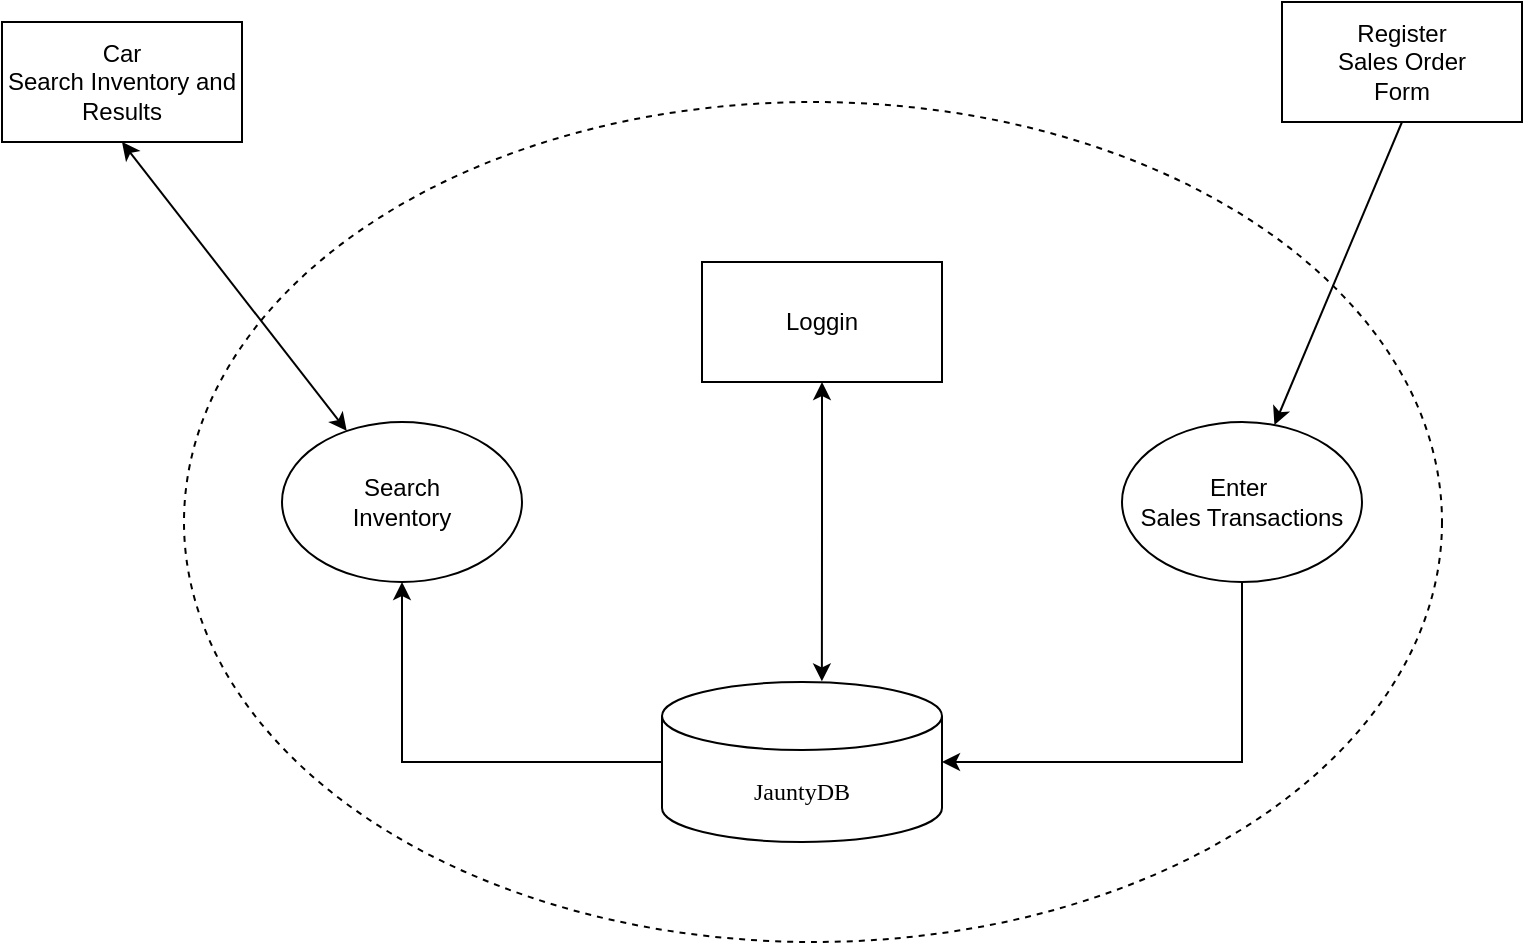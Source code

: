 <mxfile version="15.2.9" type="device" pages="2"><diagram id="PIuFO2e9MZ_XQSqahM5T" name="IFD"><mxGraphModel dx="897" dy="784" grid="1" gridSize="10" guides="1" tooltips="1" connect="1" arrows="1" fold="1" page="1" pageScale="1" pageWidth="827" pageHeight="1169" math="0" shadow="0"><root><mxCell id="6GgaxMZmYmKrV-v8yfwe-0"/><mxCell id="6GgaxMZmYmKrV-v8yfwe-1" parent="6GgaxMZmYmKrV-v8yfwe-0"/><mxCell id="6GgaxMZmYmKrV-v8yfwe-6" value="" style="ellipse;whiteSpace=wrap;html=1;fillColor=none;dashed=1;" parent="6GgaxMZmYmKrV-v8yfwe-1" vertex="1"><mxGeometry x="121" y="140" width="629" height="420" as="geometry"/></mxCell><mxCell id="6GgaxMZmYmKrV-v8yfwe-4" style="edgeStyle=orthogonalEdgeStyle;rounded=0;orthogonalLoop=1;jettySize=auto;html=1;" parent="6GgaxMZmYmKrV-v8yfwe-1" source="6GgaxMZmYmKrV-v8yfwe-2" target="6GgaxMZmYmKrV-v8yfwe-3" edge="1"><mxGeometry relative="1" as="geometry"/></mxCell><mxCell id="6GgaxMZmYmKrV-v8yfwe-2" value="&lt;font face=&quot;Comic Sans MS&quot;&gt;JauntyDB&lt;/font&gt;" style="shape=cylinder3;whiteSpace=wrap;html=1;boundedLbl=1;backgroundOutline=1;size=17;" parent="6GgaxMZmYmKrV-v8yfwe-1" vertex="1"><mxGeometry x="360" y="430" width="140" height="80" as="geometry"/></mxCell><mxCell id="6GgaxMZmYmKrV-v8yfwe-3" value="Search &lt;br&gt;Inventory" style="ellipse;whiteSpace=wrap;html=1;fillColor=none;" parent="6GgaxMZmYmKrV-v8yfwe-1" vertex="1"><mxGeometry x="170" y="300" width="120" height="80" as="geometry"/></mxCell><mxCell id="6GgaxMZmYmKrV-v8yfwe-8" style="edgeStyle=orthogonalEdgeStyle;rounded=0;orthogonalLoop=1;jettySize=auto;html=1;entryX=1;entryY=0.5;entryDx=0;entryDy=0;entryPerimeter=0;" parent="6GgaxMZmYmKrV-v8yfwe-1" source="6GgaxMZmYmKrV-v8yfwe-7" target="6GgaxMZmYmKrV-v8yfwe-2" edge="1"><mxGeometry relative="1" as="geometry"><Array as="points"><mxPoint x="650" y="470"/></Array></mxGeometry></mxCell><mxCell id="6GgaxMZmYmKrV-v8yfwe-15" style="edgeStyle=none;rounded=0;orthogonalLoop=1;jettySize=auto;html=1;entryX=0.5;entryY=1;entryDx=0;entryDy=0;startArrow=classic;startFill=1;endArrow=none;endFill=0;" parent="6GgaxMZmYmKrV-v8yfwe-1" source="6GgaxMZmYmKrV-v8yfwe-7" target="6GgaxMZmYmKrV-v8yfwe-14" edge="1"><mxGeometry relative="1" as="geometry"/></mxCell><mxCell id="6GgaxMZmYmKrV-v8yfwe-7" value="Enter&amp;nbsp;&lt;br&gt;Sales Transactions" style="ellipse;whiteSpace=wrap;html=1;fillColor=none;" parent="6GgaxMZmYmKrV-v8yfwe-1" vertex="1"><mxGeometry x="590" y="300" width="120" height="80" as="geometry"/></mxCell><mxCell id="6GgaxMZmYmKrV-v8yfwe-11" style="rounded=0;orthogonalLoop=1;jettySize=auto;html=1;startArrow=classic;startFill=1;exitX=0.5;exitY=1;exitDx=0;exitDy=0;" parent="6GgaxMZmYmKrV-v8yfwe-1" source="6GgaxMZmYmKrV-v8yfwe-10" target="6GgaxMZmYmKrV-v8yfwe-3" edge="1"><mxGeometry relative="1" as="geometry"/></mxCell><mxCell id="6GgaxMZmYmKrV-v8yfwe-10" value="Car &lt;br&gt;Search Inventory and Results" style="rounded=0;whiteSpace=wrap;html=1;fillColor=none;" parent="6GgaxMZmYmKrV-v8yfwe-1" vertex="1"><mxGeometry x="30" y="100" width="120" height="60" as="geometry"/></mxCell><mxCell id="6GgaxMZmYmKrV-v8yfwe-14" value="Register&lt;br&gt;Sales Order&lt;br&gt;Form" style="rounded=0;whiteSpace=wrap;html=1;fillColor=none;" parent="6GgaxMZmYmKrV-v8yfwe-1" vertex="1"><mxGeometry x="670" y="90" width="120" height="60" as="geometry"/></mxCell><mxCell id="6GgaxMZmYmKrV-v8yfwe-17" style="edgeStyle=orthogonalEdgeStyle;rounded=0;orthogonalLoop=1;jettySize=auto;html=1;entryX=0.571;entryY=-0.004;entryDx=0;entryDy=0;entryPerimeter=0;startArrow=classic;startFill=1;" parent="6GgaxMZmYmKrV-v8yfwe-1" source="6GgaxMZmYmKrV-v8yfwe-16" target="6GgaxMZmYmKrV-v8yfwe-2" edge="1"><mxGeometry relative="1" as="geometry"/></mxCell><mxCell id="6GgaxMZmYmKrV-v8yfwe-16" value="Loggin" style="rounded=0;whiteSpace=wrap;html=1;fillColor=none;" parent="6GgaxMZmYmKrV-v8yfwe-1" vertex="1"><mxGeometry x="380" y="220" width="120" height="60" as="geometry"/></mxCell></root></mxGraphModel></diagram><diagram id="hBISocYOFO0m-KBu5YB0" name="EER"><mxGraphModel dx="897" dy="784" grid="1" gridSize="10" guides="1" tooltips="1" connect="1" arrows="1" fold="1" page="1" pageScale="1" pageWidth="827" pageHeight="1169" math="0" shadow="0"><root><mxCell id="WN8yJNUmRjYVS8drEK4L-0"/><mxCell id="WN8yJNUmRjYVS8drEK4L-1" parent="WN8yJNUmRjYVS8drEK4L-0"/><mxCell id="g3TTzOTgW1dRtkACGLry-9" style="edgeStyle=orthogonalEdgeStyle;rounded=0;orthogonalLoop=1;jettySize=auto;html=1;endArrow=none;endFill=0;strokeColor=default;" parent="WN8yJNUmRjYVS8drEK4L-1" source="g3TTzOTgW1dRtkACGLry-0" target="g3TTzOTgW1dRtkACGLry-8" edge="1"><mxGeometry relative="1" as="geometry"/></mxCell><mxCell id="g3TTzOTgW1dRtkACGLry-0" value="SALES" style="rounded=0;whiteSpace=wrap;html=1;" parent="WN8yJNUmRjYVS8drEK4L-1" vertex="1"><mxGeometry x="320" y="380" width="120" height="60" as="geometry"/></mxCell><mxCell id="g3TTzOTgW1dRtkACGLry-3" style="edgeStyle=orthogonalEdgeStyle;rounded=0;orthogonalLoop=1;jettySize=auto;html=1;entryX=0.25;entryY=0;entryDx=0;entryDy=0;endArrow=none;endFill=0;" parent="WN8yJNUmRjYVS8drEK4L-1" source="g3TTzOTgW1dRtkACGLry-1" target="g3TTzOTgW1dRtkACGLry-0" edge="1"><mxGeometry relative="1" as="geometry"><Array as="points"><mxPoint x="350" y="290"/></Array></mxGeometry></mxCell><mxCell id="g3TTzOTgW1dRtkACGLry-1" value="Sold Price" style="ellipse;whiteSpace=wrap;html=1;" parent="WN8yJNUmRjYVS8drEK4L-1" vertex="1"><mxGeometry x="100" y="250" width="120" height="80" as="geometry"/></mxCell><mxCell id="g3TTzOTgW1dRtkACGLry-4" value="" style="edgeStyle=orthogonalEdgeStyle;rounded=0;orthogonalLoop=1;jettySize=auto;html=1;strokeColor=default;endArrow=none;endFill=0;" parent="WN8yJNUmRjYVS8drEK4L-1" source="g3TTzOTgW1dRtkACGLry-2" target="g3TTzOTgW1dRtkACGLry-0" edge="1"><mxGeometry relative="1" as="geometry"/></mxCell><mxCell id="g3TTzOTgW1dRtkACGLry-2" value="Sold Date" style="ellipse;whiteSpace=wrap;html=1;" parent="WN8yJNUmRjYVS8drEK4L-1" vertex="1"><mxGeometry x="100" y="360" width="120" height="80" as="geometry"/></mxCell><mxCell id="g3TTzOTgW1dRtkACGLry-12" value="" style="edgeStyle=orthogonalEdgeStyle;rounded=0;orthogonalLoop=1;jettySize=auto;html=1;endArrow=none;endFill=0;strokeColor=default;" parent="WN8yJNUmRjYVS8drEK4L-1" source="g3TTzOTgW1dRtkACGLry-7" target="g3TTzOTgW1dRtkACGLry-11" edge="1"><mxGeometry relative="1" as="geometry"/></mxCell><mxCell id="g3TTzOTgW1dRtkACGLry-18" value="" style="edgeStyle=orthogonalEdgeStyle;rounded=0;orthogonalLoop=1;jettySize=auto;html=1;endArrow=none;endFill=0;strokeColor=default;" parent="WN8yJNUmRjYVS8drEK4L-1" source="g3TTzOTgW1dRtkACGLry-7" target="g3TTzOTgW1dRtkACGLry-17" edge="1"><mxGeometry relative="1" as="geometry"/></mxCell><mxCell id="g3TTzOTgW1dRtkACGLry-7" value="VEHICLE" style="rounded=0;whiteSpace=wrap;html=1;" parent="WN8yJNUmRjYVS8drEK4L-1" vertex="1"><mxGeometry x="450" y="180" width="120" height="60" as="geometry"/></mxCell><mxCell id="g3TTzOTgW1dRtkACGLry-10" value="" style="edgeStyle=orthogonalEdgeStyle;rounded=0;orthogonalLoop=1;jettySize=auto;html=1;endArrow=none;endFill=0;strokeColor=default;" parent="WN8yJNUmRjYVS8drEK4L-1" source="g3TTzOTgW1dRtkACGLry-8" target="g3TTzOTgW1dRtkACGLry-7" edge="1"><mxGeometry relative="1" as="geometry"/></mxCell><mxCell id="g3TTzOTgW1dRtkACGLry-8" value="has" style="rhombus;whiteSpace=wrap;html=1;" parent="WN8yJNUmRjYVS8drEK4L-1" vertex="1"><mxGeometry x="470" y="290" width="80" height="70" as="geometry"/></mxCell><mxCell id="g3TTzOTgW1dRtkACGLry-11" value="VIN" style="ellipse;whiteSpace=wrap;html=1;rounded=0;" parent="WN8yJNUmRjYVS8drEK4L-1" vertex="1"><mxGeometry x="490" y="50" width="120" height="60" as="geometry"/></mxCell><mxCell id="g3TTzOTgW1dRtkACGLry-17" value="Invoice Price" style="ellipse;whiteSpace=wrap;html=1;rounded=0;" parent="WN8yJNUmRjYVS8drEK4L-1" vertex="1"><mxGeometry x="320" y="50" width="120" height="60" as="geometry"/></mxCell></root></mxGraphModel></diagram></mxfile>